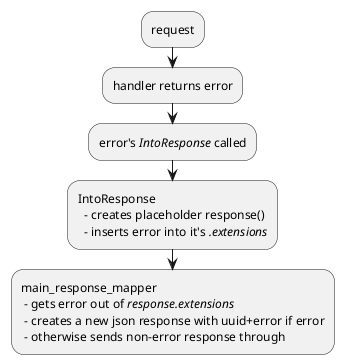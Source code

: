 @startuml
:request;
:handler returns error;
:error's //IntoResponse// called;
:IntoResponse 
  - creates placeholder response()
  - inserts error into it's //.extensions//;
:main_response_mapper
 - gets error out of //response.extensions//
 - creates a new json response with uuid+error if error
 - otherwise sends non-error response through;  
@enduml